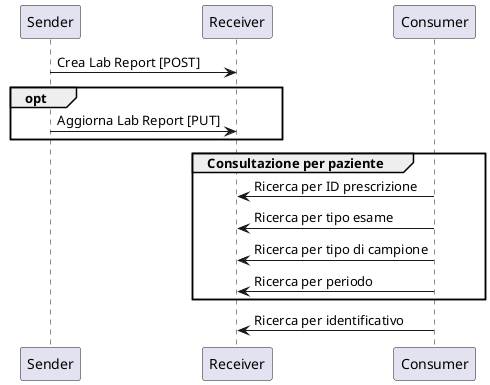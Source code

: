 @startuml
Sender -> Receiver: Crea Lab Report [POST]
opt
   Sender -> Receiver:  Aggiorna Lab Report [PUT]
end
group Consultazione per paziente
   Consumer -> Receiver: Ricerca per ID prescrizione
   Consumer -> Receiver: Ricerca per tipo esame
   Consumer -> Receiver: Ricerca per tipo di campione
   Consumer -> Receiver: Ricerca per periodo
end
Consumer -> Receiver: Ricerca per identificativo 
@enduml
